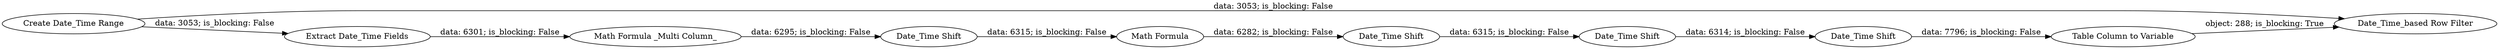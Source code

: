 digraph {
	"4034544653538342654_64" [label="Create Date_Time Range"]
	"4034544653538342654_68" [label="Date_Time Shift"]
	"4034544653538342654_67" [label="Math Formula _Multi Column_"]
	"4034544653538342654_71" [label="Table Column to Variable"]
	"4034544653538342654_66" [label="Date_Time Shift"]
	"4034544653538342654_72" [label="Date_Time_based Row Filter"]
	"4034544653538342654_70" [label="Date_Time Shift"]
	"4034544653538342654_73" [label="Date_Time Shift"]
	"4034544653538342654_65" [label="Extract Date_Time Fields"]
	"4034544653538342654_69" [label="Math Formula"]
	"4034544653538342654_64" -> "4034544653538342654_65" [label="data: 3053; is_blocking: False"]
	"4034544653538342654_73" -> "4034544653538342654_71" [label="data: 7796; is_blocking: False"]
	"4034544653538342654_64" -> "4034544653538342654_72" [label="data: 3053; is_blocking: False"]
	"4034544653538342654_66" -> "4034544653538342654_69" [label="data: 6315; is_blocking: False"]
	"4034544653538342654_65" -> "4034544653538342654_67" [label="data: 6301; is_blocking: False"]
	"4034544653538342654_69" -> "4034544653538342654_68" [label="data: 6282; is_blocking: False"]
	"4034544653538342654_68" -> "4034544653538342654_70" [label="data: 6315; is_blocking: False"]
	"4034544653538342654_70" -> "4034544653538342654_73" [label="data: 6314; is_blocking: False"]
	"4034544653538342654_71" -> "4034544653538342654_72" [label="object: 288; is_blocking: True"]
	"4034544653538342654_67" -> "4034544653538342654_66" [label="data: 6295; is_blocking: False"]
	rankdir=LR
}
